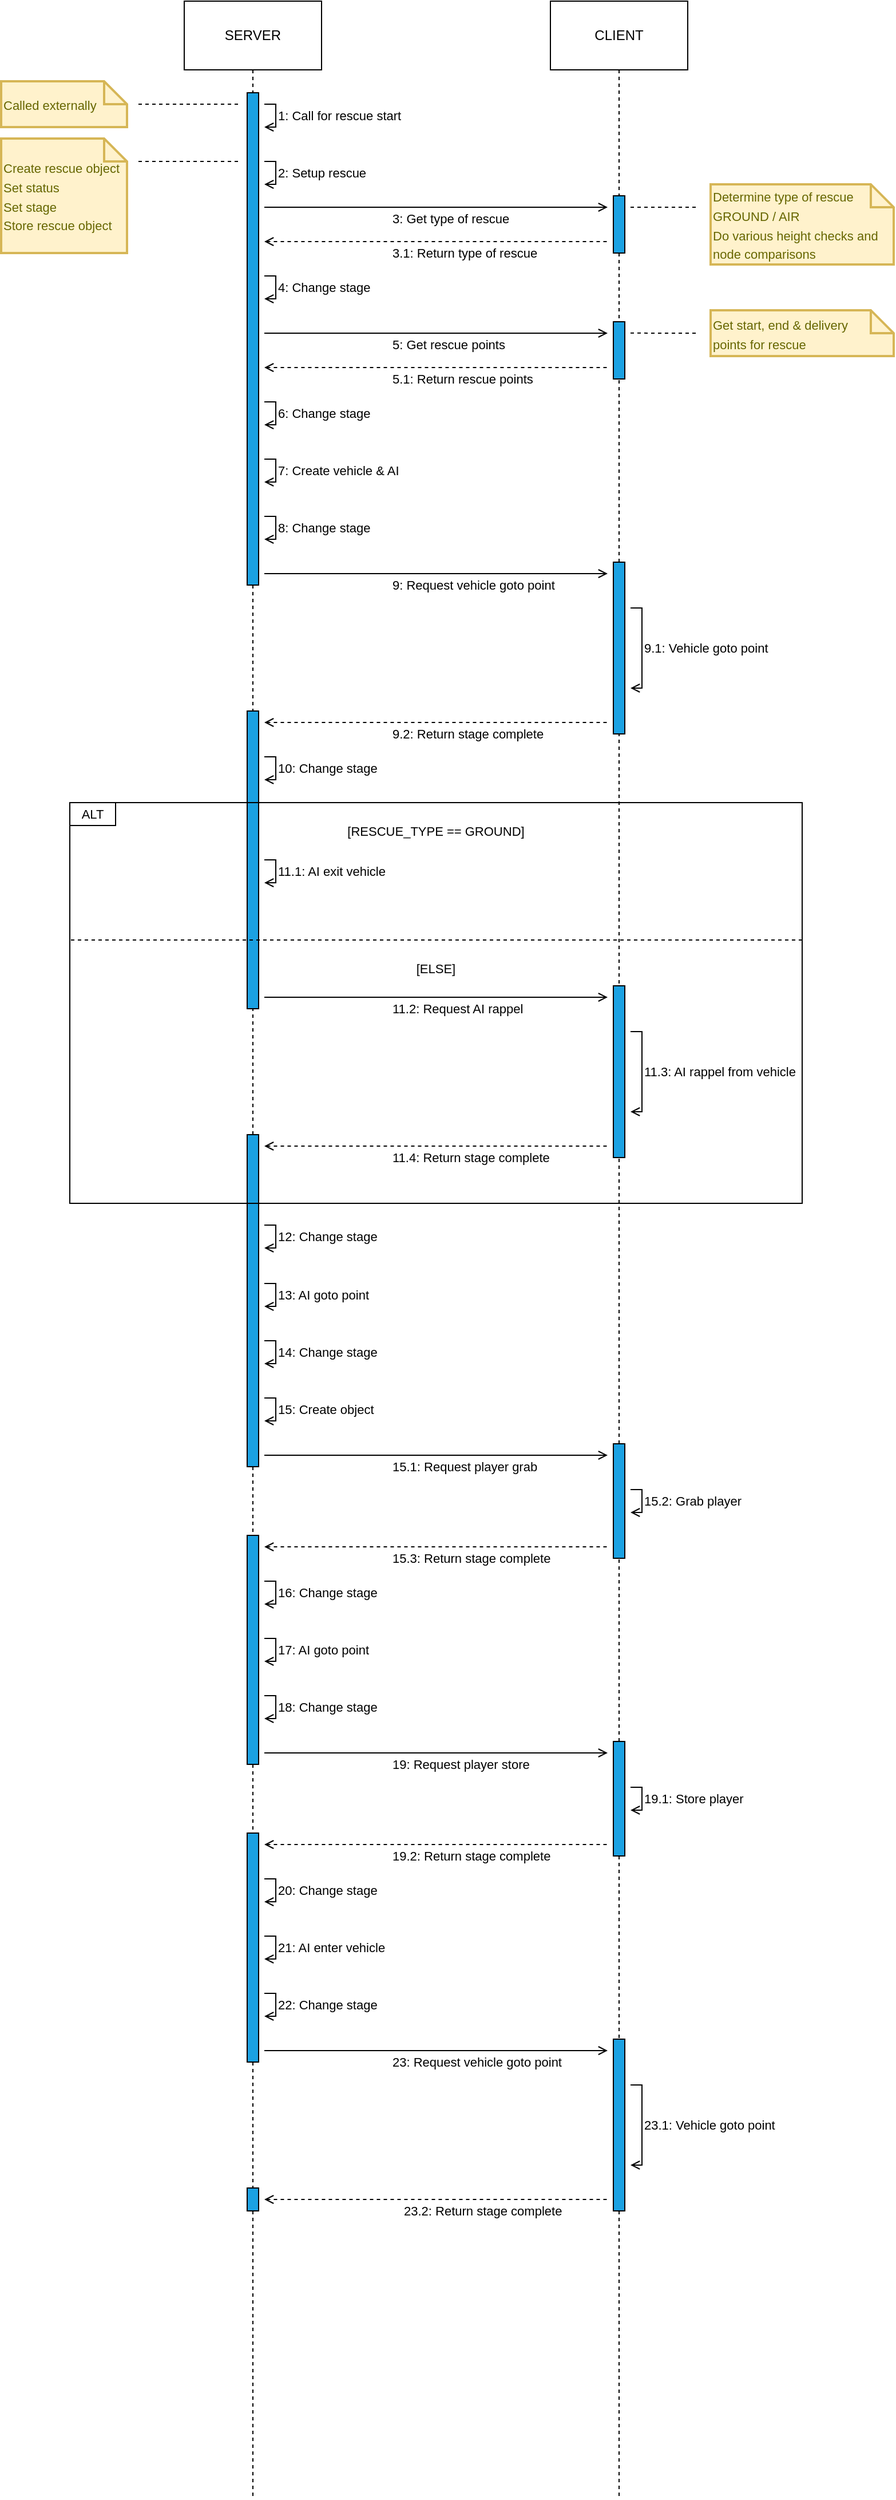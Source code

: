 <mxfile>
    <diagram id="-khxsQ8ibs5uv4q8_mbi" name="Page-1">
        <mxGraphModel dx="1090" dy="552" grid="1" gridSize="10" guides="1" tooltips="1" connect="1" arrows="1" fold="1" page="1" pageScale="1" pageWidth="827" pageHeight="1169" background="none" math="0" shadow="0">
            <root>
                <mxCell id="0"/>
                <mxCell id="1" parent="0"/>
                <mxCell id="5" value="SERVER" style="rounded=0;whiteSpace=wrap;html=1;" vertex="1" parent="1">
                    <mxGeometry x="180" y="80" width="120" height="60" as="geometry"/>
                </mxCell>
                <mxCell id="6" value="CLIENT" style="rounded=0;whiteSpace=wrap;html=1;" vertex="1" parent="1">
                    <mxGeometry x="500" y="80" width="120" height="60" as="geometry"/>
                </mxCell>
                <mxCell id="14" value="1: Call for rescue start" style="edgeStyle=none;jumpStyle=none;jumpSize=6;html=1;strokeWidth=1;rounded=0;endArrow=open;endFill=0;align=left;" edge="1" parent="1">
                    <mxGeometry x="0.002" relative="1" as="geometry">
                        <mxPoint x="250" y="170" as="sourcePoint"/>
                        <mxPoint x="250" y="190" as="targetPoint"/>
                        <Array as="points">
                            <mxPoint x="260" y="170"/>
                            <mxPoint x="260" y="190"/>
                        </Array>
                        <mxPoint as="offset"/>
                    </mxGeometry>
                </mxCell>
                <mxCell id="12" value="" style="rounded=0;whiteSpace=wrap;html=1;fillColor=#1ba1e2;fontColor=#ffffff;strokeColor=#000000;" vertex="1" parent="1">
                    <mxGeometry x="235" y="160" width="10" height="430" as="geometry"/>
                </mxCell>
                <mxCell id="16" value="" style="endArrow=none;dashed=1;html=1;strokeWidth=1;jumpStyle=none;jumpSize=6;exitX=0.5;exitY=1;exitDx=0;exitDy=0;startArrow=none;entryX=0.5;entryY=0;entryDx=0;entryDy=0;" edge="1" parent="1" source="5" target="12">
                    <mxGeometry width="50" height="50" relative="1" as="geometry">
                        <mxPoint x="89.89" y="150" as="sourcePoint"/>
                        <mxPoint x="100" y="160" as="targetPoint"/>
                    </mxGeometry>
                </mxCell>
                <mxCell id="17" value="" style="endArrow=none;dashed=1;html=1;strokeWidth=1;jumpStyle=none;jumpSize=6;exitX=0.5;exitY=1;exitDx=0;exitDy=0;startArrow=none;" edge="1" parent="1" source="38">
                    <mxGeometry width="50" height="50" relative="1" as="geometry">
                        <mxPoint x="559.76" y="190" as="sourcePoint"/>
                        <mxPoint x="560" y="710" as="targetPoint"/>
                    </mxGeometry>
                </mxCell>
                <mxCell id="20" style="edgeStyle=none;rounded=0;jumpStyle=none;jumpSize=6;html=1;dashed=1;endArrow=none;endFill=0;strokeWidth=1;" edge="1" parent="1">
                    <mxGeometry relative="1" as="geometry">
                        <mxPoint x="140" y="170" as="sourcePoint"/>
                        <mxPoint x="230" y="170" as="targetPoint"/>
                    </mxGeometry>
                </mxCell>
                <mxCell id="19" value="&lt;font style=&quot;font-size: 11px&quot;&gt;Called externally&lt;/font&gt;" style="shape=note;strokeWidth=2;fontSize=14;size=20;whiteSpace=wrap;html=1;fillColor=#fff2cc;strokeColor=#d6b656;fontColor=#666600;align=left;" vertex="1" parent="1">
                    <mxGeometry x="20" y="150" width="110" height="40" as="geometry"/>
                </mxCell>
                <mxCell id="21" value="&lt;span style=&quot;font-size: 11px&quot;&gt;Create rescue object&lt;br&gt;Set status&lt;br&gt;Set stage&lt;br&gt;Store rescue object&lt;br&gt;&lt;/span&gt;" style="shape=note;strokeWidth=2;fontSize=14;size=20;whiteSpace=wrap;html=1;fillColor=#fff2cc;strokeColor=#d6b656;fontColor=#666600;align=left;" vertex="1" parent="1">
                    <mxGeometry x="20" y="200" width="110" height="100" as="geometry"/>
                </mxCell>
                <mxCell id="22" style="edgeStyle=none;rounded=0;jumpStyle=none;jumpSize=6;html=1;dashed=1;endArrow=none;endFill=0;strokeWidth=1;" edge="1" parent="1">
                    <mxGeometry relative="1" as="geometry">
                        <mxPoint x="140" y="220" as="sourcePoint"/>
                        <mxPoint x="230" y="220" as="targetPoint"/>
                    </mxGeometry>
                </mxCell>
                <mxCell id="23" value="2: Setup rescue" style="edgeStyle=none;jumpStyle=none;jumpSize=6;html=1;strokeWidth=1;rounded=0;endArrow=open;endFill=0;align=left;" edge="1" parent="1">
                    <mxGeometry x="0.002" relative="1" as="geometry">
                        <mxPoint x="250" y="220" as="sourcePoint"/>
                        <mxPoint x="250" y="240" as="targetPoint"/>
                        <Array as="points">
                            <mxPoint x="260" y="220"/>
                            <mxPoint x="260" y="240"/>
                        </Array>
                        <mxPoint as="offset"/>
                    </mxGeometry>
                </mxCell>
                <mxCell id="24" value="" style="rounded=0;whiteSpace=wrap;html=1;fillColor=#1ba1e2;fontColor=#ffffff;strokeColor=#000000;" vertex="1" parent="1">
                    <mxGeometry x="555" y="250" width="10" height="50" as="geometry"/>
                </mxCell>
                <mxCell id="25" value="" style="endArrow=none;dashed=1;html=1;strokeWidth=1;jumpStyle=none;jumpSize=6;exitX=0.5;exitY=1;exitDx=0;exitDy=0;startArrow=none;" edge="1" parent="1" source="6" target="24">
                    <mxGeometry width="50" height="50" relative="1" as="geometry">
                        <mxPoint x="560" y="140.0" as="sourcePoint"/>
                        <mxPoint x="560" y="660" as="targetPoint"/>
                    </mxGeometry>
                </mxCell>
                <mxCell id="26" value="3: Get type of rescue" style="edgeStyle=none;jumpStyle=none;jumpSize=6;html=1;strokeWidth=1;rounded=0;endArrow=open;endFill=0;align=left;" edge="1" parent="1">
                    <mxGeometry x="-0.267" y="-10" relative="1" as="geometry">
                        <mxPoint x="250" y="260" as="sourcePoint"/>
                        <mxPoint x="550" y="260" as="targetPoint"/>
                        <Array as="points">
                            <mxPoint x="270" y="260"/>
                        </Array>
                        <mxPoint as="offset"/>
                    </mxGeometry>
                </mxCell>
                <mxCell id="28" value="3.1: Return type of rescue" style="edgeStyle=none;jumpStyle=none;jumpSize=6;html=1;strokeWidth=1;rounded=0;endArrow=none;endFill=0;align=left;startArrow=open;startFill=0;dashed=1;" edge="1" parent="1">
                    <mxGeometry x="-0.267" y="-10" relative="1" as="geometry">
                        <mxPoint x="250" y="290" as="sourcePoint"/>
                        <mxPoint x="550" y="290" as="targetPoint"/>
                        <Array as="points">
                            <mxPoint x="275" y="290"/>
                        </Array>
                        <mxPoint as="offset"/>
                    </mxGeometry>
                </mxCell>
                <mxCell id="30" value="" style="endArrow=none;dashed=1;html=1;strokeWidth=1;jumpStyle=none;jumpSize=6;startArrow=none;exitX=0.5;exitY=1;exitDx=0;exitDy=0;" edge="1" parent="1" source="108">
                    <mxGeometry width="50" height="50" relative="1" as="geometry">
                        <mxPoint x="240" y="1380" as="sourcePoint"/>
                        <mxPoint x="240" y="2260" as="targetPoint"/>
                    </mxGeometry>
                </mxCell>
                <mxCell id="31" value="4: Change stage" style="edgeStyle=none;jumpStyle=none;jumpSize=6;html=1;strokeWidth=1;rounded=0;endArrow=open;endFill=0;align=left;" edge="1" parent="1">
                    <mxGeometry relative="1" as="geometry">
                        <mxPoint x="250" y="320" as="sourcePoint"/>
                        <mxPoint x="250" y="340" as="targetPoint"/>
                        <Array as="points">
                            <mxPoint x="260" y="320"/>
                            <mxPoint x="260" y="340"/>
                        </Array>
                        <mxPoint as="offset"/>
                    </mxGeometry>
                </mxCell>
                <mxCell id="34" value="5: Get rescue points" style="edgeStyle=none;jumpStyle=none;jumpSize=6;html=1;strokeWidth=1;rounded=0;endArrow=open;endFill=0;align=left;" edge="1" parent="1">
                    <mxGeometry x="-0.267" y="-10" relative="1" as="geometry">
                        <mxPoint x="250.0" y="370" as="sourcePoint"/>
                        <mxPoint x="550" y="370" as="targetPoint"/>
                        <Array as="points">
                            <mxPoint x="270" y="370"/>
                        </Array>
                        <mxPoint as="offset"/>
                    </mxGeometry>
                </mxCell>
                <mxCell id="35" value="5.1: Return rescue points" style="edgeStyle=none;jumpStyle=none;jumpSize=6;html=1;strokeWidth=1;rounded=0;endArrow=none;endFill=0;align=left;startArrow=open;startFill=0;dashed=1;" edge="1" parent="1">
                    <mxGeometry x="-0.267" y="-10" relative="1" as="geometry">
                        <mxPoint x="250.0" y="400" as="sourcePoint"/>
                        <mxPoint x="550" y="400" as="targetPoint"/>
                        <Array as="points">
                            <mxPoint x="275" y="400"/>
                        </Array>
                        <mxPoint as="offset"/>
                    </mxGeometry>
                </mxCell>
                <mxCell id="36" value="6: Change stage" style="edgeStyle=none;jumpStyle=none;jumpSize=6;html=1;strokeWidth=1;rounded=0;endArrow=open;endFill=0;align=left;" edge="1" parent="1">
                    <mxGeometry relative="1" as="geometry">
                        <mxPoint x="250.0" y="430" as="sourcePoint"/>
                        <mxPoint x="250.0" y="450" as="targetPoint"/>
                        <Array as="points">
                            <mxPoint x="260" y="430"/>
                            <mxPoint x="260" y="450"/>
                        </Array>
                        <mxPoint as="offset"/>
                    </mxGeometry>
                </mxCell>
                <mxCell id="37" value="7: Create vehicle &amp;amp; AI" style="edgeStyle=none;jumpStyle=none;jumpSize=6;html=1;strokeWidth=1;rounded=0;endArrow=open;endFill=0;align=left;" edge="1" parent="1">
                    <mxGeometry relative="1" as="geometry">
                        <mxPoint x="250.0" y="480" as="sourcePoint"/>
                        <mxPoint x="250.0" y="500" as="targetPoint"/>
                        <Array as="points">
                            <mxPoint x="260" y="480"/>
                            <mxPoint x="260" y="500"/>
                        </Array>
                        <mxPoint as="offset"/>
                    </mxGeometry>
                </mxCell>
                <mxCell id="39" value="11.2: Request AI rappel" style="edgeStyle=none;jumpStyle=none;jumpSize=6;html=1;strokeWidth=1;rounded=0;endArrow=open;endFill=0;align=left;" edge="1" parent="1">
                    <mxGeometry x="-0.267" y="-10" relative="1" as="geometry">
                        <mxPoint x="250.0" y="950" as="sourcePoint"/>
                        <mxPoint x="550" y="950" as="targetPoint"/>
                        <Array as="points">
                            <mxPoint x="270" y="950"/>
                        </Array>
                        <mxPoint as="offset"/>
                    </mxGeometry>
                </mxCell>
                <mxCell id="38" value="" style="rounded=0;whiteSpace=wrap;html=1;fillColor=#1ba1e2;fontColor=#ffffff;strokeColor=#000000;" vertex="1" parent="1">
                    <mxGeometry x="555" y="570" width="10" height="150" as="geometry"/>
                </mxCell>
                <mxCell id="41" value="" style="endArrow=none;dashed=1;html=1;strokeWidth=1;jumpStyle=none;jumpSize=6;exitX=0.5;exitY=1;exitDx=0;exitDy=0;startArrow=none;entryX=0.5;entryY=0;entryDx=0;entryDy=0;" edge="1" parent="1" source="24" target="32">
                    <mxGeometry width="50" height="50" relative="1" as="geometry">
                        <mxPoint x="560" y="300" as="sourcePoint"/>
                        <mxPoint x="560" y="350" as="targetPoint"/>
                    </mxGeometry>
                </mxCell>
                <mxCell id="46" value="8: Change stage" style="edgeStyle=none;jumpStyle=none;jumpSize=6;html=1;strokeWidth=1;rounded=0;endArrow=open;endFill=0;align=left;" edge="1" parent="1">
                    <mxGeometry relative="1" as="geometry">
                        <mxPoint x="250.0" y="530" as="sourcePoint"/>
                        <mxPoint x="250.0" y="550" as="targetPoint"/>
                        <Array as="points">
                            <mxPoint x="260" y="530"/>
                            <mxPoint x="260" y="550"/>
                        </Array>
                        <mxPoint as="offset"/>
                    </mxGeometry>
                </mxCell>
                <mxCell id="32" value="" style="rounded=0;whiteSpace=wrap;html=1;fillColor=#1ba1e2;fontColor=#ffffff;strokeColor=#000000;" vertex="1" parent="1">
                    <mxGeometry x="555" y="360" width="10" height="50" as="geometry"/>
                </mxCell>
                <mxCell id="48" value="" style="endArrow=none;dashed=1;html=1;strokeWidth=1;jumpStyle=none;jumpSize=6;startArrow=none;entryX=0.5;entryY=1;entryDx=0;entryDy=0;exitX=0.5;exitY=0;exitDx=0;exitDy=0;" edge="1" parent="1" source="38" target="32">
                    <mxGeometry width="50" height="50" relative="1" as="geometry">
                        <mxPoint x="560" y="520" as="sourcePoint"/>
                        <mxPoint x="570" y="370" as="targetPoint"/>
                    </mxGeometry>
                </mxCell>
                <mxCell id="49" value="9.1: Vehicle goto point" style="edgeStyle=none;jumpStyle=none;jumpSize=6;html=1;strokeWidth=1;rounded=0;endArrow=open;endFill=0;align=left;" edge="1" parent="1">
                    <mxGeometry relative="1" as="geometry">
                        <mxPoint x="570" y="610" as="sourcePoint"/>
                        <mxPoint x="570" y="680" as="targetPoint"/>
                        <Array as="points">
                            <mxPoint x="580" y="610"/>
                            <mxPoint x="580" y="680"/>
                        </Array>
                        <mxPoint as="offset"/>
                    </mxGeometry>
                </mxCell>
                <mxCell id="50" value="9.2: Return stage complete" style="edgeStyle=none;jumpStyle=none;jumpSize=6;html=1;strokeWidth=1;rounded=0;endArrow=none;endFill=0;align=left;startArrow=open;startFill=0;dashed=1;" edge="1" parent="1">
                    <mxGeometry x="-0.267" y="-10" relative="1" as="geometry">
                        <mxPoint x="250" y="710" as="sourcePoint"/>
                        <mxPoint x="550" y="710" as="targetPoint"/>
                        <Array as="points"/>
                        <mxPoint as="offset"/>
                    </mxGeometry>
                </mxCell>
                <mxCell id="51" value="" style="endArrow=none;dashed=1;html=1;strokeWidth=1;jumpStyle=none;jumpSize=6;startArrow=none;entryX=0.5;entryY=1;entryDx=0;entryDy=0;" edge="1" parent="1" source="75" target="38">
                    <mxGeometry width="50" height="50" relative="1" as="geometry">
                        <mxPoint x="560" y="1540" as="sourcePoint"/>
                        <mxPoint x="540" y="760" as="targetPoint"/>
                    </mxGeometry>
                </mxCell>
                <mxCell id="53" value="" style="endArrow=none;dashed=1;html=1;strokeWidth=1;jumpStyle=none;jumpSize=6;exitX=0.5;exitY=1;exitDx=0;exitDy=0;startArrow=none;" edge="1" parent="1" source="12" target="52">
                    <mxGeometry width="50" height="50" relative="1" as="geometry">
                        <mxPoint x="240" y="590" as="sourcePoint"/>
                        <mxPoint x="240" y="980" as="targetPoint"/>
                    </mxGeometry>
                </mxCell>
                <mxCell id="54" value="10: Change stage" style="edgeStyle=none;jumpStyle=none;jumpSize=6;html=1;strokeWidth=1;rounded=0;endArrow=open;endFill=0;align=left;" edge="1" parent="1">
                    <mxGeometry relative="1" as="geometry">
                        <mxPoint x="250.0" y="740.0" as="sourcePoint"/>
                        <mxPoint x="250.0" y="760.0" as="targetPoint"/>
                        <Array as="points">
                            <mxPoint x="260" y="740"/>
                            <mxPoint x="260" y="760"/>
                        </Array>
                        <mxPoint as="offset"/>
                    </mxGeometry>
                </mxCell>
                <mxCell id="55" value="11.1: AI exit vehicle" style="edgeStyle=none;jumpStyle=none;jumpSize=6;html=1;strokeWidth=1;rounded=0;endArrow=open;endFill=0;align=left;" edge="1" parent="1">
                    <mxGeometry relative="1" as="geometry">
                        <mxPoint x="250.0" y="830.0" as="sourcePoint"/>
                        <mxPoint x="250.0" y="850.0" as="targetPoint"/>
                        <Array as="points">
                            <mxPoint x="260" y="830"/>
                            <mxPoint x="260" y="850"/>
                        </Array>
                        <mxPoint as="offset"/>
                    </mxGeometry>
                </mxCell>
                <mxCell id="62" value="[RESCUE_TYPE == GROUND]" style="text;html=1;strokeColor=none;fillColor=none;align=center;verticalAlign=middle;whiteSpace=wrap;rounded=0;fontSize=11;" vertex="1" parent="1">
                    <mxGeometry x="320" y="790" width="160" height="30" as="geometry"/>
                </mxCell>
                <mxCell id="63" value="[ELSE]" style="text;html=1;strokeColor=none;fillColor=none;align=center;verticalAlign=middle;whiteSpace=wrap;rounded=0;fontSize=11;" vertex="1" parent="1">
                    <mxGeometry x="320" y="910" width="160" height="30" as="geometry"/>
                </mxCell>
                <mxCell id="64" value="9: Request vehicle goto point" style="edgeStyle=none;jumpStyle=none;jumpSize=6;html=1;strokeWidth=1;rounded=0;endArrow=open;endFill=0;align=left;" edge="1" parent="1">
                    <mxGeometry x="-0.267" y="-10" relative="1" as="geometry">
                        <mxPoint x="250" y="580" as="sourcePoint"/>
                        <mxPoint x="550" y="580" as="targetPoint"/>
                        <Array as="points">
                            <mxPoint x="270" y="580"/>
                        </Array>
                        <mxPoint as="offset"/>
                    </mxGeometry>
                </mxCell>
                <mxCell id="65" value="" style="rounded=0;whiteSpace=wrap;html=1;fillColor=#1ba1e2;fontColor=#ffffff;strokeColor=#000000;" vertex="1" parent="1">
                    <mxGeometry x="555" y="940" width="10" height="150" as="geometry"/>
                </mxCell>
                <mxCell id="66" value="11.3: AI rappel from vehicle" style="edgeStyle=none;jumpStyle=none;jumpSize=6;html=1;strokeWidth=1;rounded=0;endArrow=open;endFill=0;align=left;" edge="1" parent="1">
                    <mxGeometry relative="1" as="geometry">
                        <mxPoint x="570" y="980" as="sourcePoint"/>
                        <mxPoint x="570" y="1050" as="targetPoint"/>
                        <Array as="points">
                            <mxPoint x="580" y="980"/>
                            <mxPoint x="580" y="1050"/>
                        </Array>
                        <mxPoint as="offset"/>
                    </mxGeometry>
                </mxCell>
                <mxCell id="67" value="11.4: Return stage complete" style="edgeStyle=none;jumpStyle=none;jumpSize=6;html=1;strokeWidth=1;rounded=0;endArrow=none;endFill=0;align=left;startArrow=open;startFill=0;dashed=1;" edge="1" parent="1">
                    <mxGeometry x="-0.267" y="-10" relative="1" as="geometry">
                        <mxPoint x="250" y="1080" as="sourcePoint"/>
                        <mxPoint x="550" y="1080" as="targetPoint"/>
                        <Array as="points"/>
                        <mxPoint as="offset"/>
                    </mxGeometry>
                </mxCell>
                <mxCell id="68" value="12: Change stage" style="edgeStyle=none;jumpStyle=none;jumpSize=6;html=1;strokeWidth=1;rounded=0;endArrow=open;endFill=0;align=left;" edge="1" parent="1">
                    <mxGeometry relative="1" as="geometry">
                        <mxPoint x="250.0" y="1149" as="sourcePoint"/>
                        <mxPoint x="250.0" y="1169" as="targetPoint"/>
                        <Array as="points">
                            <mxPoint x="260" y="1149"/>
                            <mxPoint x="260" y="1169"/>
                        </Array>
                        <mxPoint as="offset"/>
                    </mxGeometry>
                </mxCell>
                <mxCell id="71" value="13: AI goto point" style="edgeStyle=none;jumpStyle=none;jumpSize=6;html=1;strokeWidth=1;rounded=0;endArrow=open;endFill=0;align=left;" edge="1" parent="1">
                    <mxGeometry relative="1" as="geometry">
                        <mxPoint x="250.0" y="1200" as="sourcePoint"/>
                        <mxPoint x="250.0" y="1220" as="targetPoint"/>
                        <Array as="points">
                            <mxPoint x="260" y="1200"/>
                            <mxPoint x="260" y="1220"/>
                        </Array>
                        <mxPoint as="offset"/>
                    </mxGeometry>
                </mxCell>
                <mxCell id="72" value="14: Change stage" style="edgeStyle=none;jumpStyle=none;jumpSize=6;html=1;strokeWidth=1;rounded=0;endArrow=open;endFill=0;align=left;" edge="1" parent="1">
                    <mxGeometry relative="1" as="geometry">
                        <mxPoint x="250.0" y="1250" as="sourcePoint"/>
                        <mxPoint x="250.0" y="1270" as="targetPoint"/>
                        <Array as="points">
                            <mxPoint x="260" y="1250"/>
                            <mxPoint x="260" y="1270"/>
                        </Array>
                        <mxPoint as="offset"/>
                    </mxGeometry>
                </mxCell>
                <mxCell id="73" value="15: Create object" style="edgeStyle=none;jumpStyle=none;jumpSize=6;html=1;strokeWidth=1;rounded=0;endArrow=open;endFill=0;align=left;" edge="1" parent="1">
                    <mxGeometry relative="1" as="geometry">
                        <mxPoint x="250.0" y="1300" as="sourcePoint"/>
                        <mxPoint x="250.0" y="1320" as="targetPoint"/>
                        <Array as="points">
                            <mxPoint x="260" y="1300"/>
                            <mxPoint x="260" y="1320"/>
                        </Array>
                        <mxPoint as="offset"/>
                    </mxGeometry>
                </mxCell>
                <mxCell id="74" value="15.1: Request player grab" style="edgeStyle=none;jumpStyle=none;jumpSize=6;html=1;strokeWidth=1;rounded=0;endArrow=open;endFill=0;align=left;" edge="1" parent="1">
                    <mxGeometry x="-0.267" y="-10" relative="1" as="geometry">
                        <mxPoint x="250.0" y="1350" as="sourcePoint"/>
                        <mxPoint x="550" y="1350" as="targetPoint"/>
                        <Array as="points">
                            <mxPoint x="270" y="1350"/>
                        </Array>
                        <mxPoint as="offset"/>
                    </mxGeometry>
                </mxCell>
                <mxCell id="76" value="" style="rounded=0;whiteSpace=wrap;html=1;fillColor=#1ba1e2;fontColor=#ffffff;strokeColor=#000000;" vertex="1" parent="1">
                    <mxGeometry x="235" y="1070" width="10" height="290" as="geometry"/>
                </mxCell>
                <mxCell id="77" value="" style="endArrow=none;dashed=1;html=1;strokeWidth=1;jumpStyle=none;jumpSize=6;startArrow=none;entryX=0.5;entryY=1;entryDx=0;entryDy=0;exitX=0.5;exitY=0;exitDx=0;exitDy=0;" edge="1" parent="1" source="76" target="52">
                    <mxGeometry width="50" height="50" relative="1" as="geometry">
                        <mxPoint x="170" y="980" as="sourcePoint"/>
                        <mxPoint x="770" y="1040" as="targetPoint"/>
                    </mxGeometry>
                </mxCell>
                <mxCell id="52" value="" style="rounded=0;whiteSpace=wrap;html=1;fillColor=#1ba1e2;fontColor=#ffffff;strokeColor=#000000;" vertex="1" parent="1">
                    <mxGeometry x="235" y="700" width="10" height="260" as="geometry"/>
                </mxCell>
                <mxCell id="79" value="15.2: Grab player" style="edgeStyle=none;jumpStyle=none;jumpSize=6;html=1;strokeWidth=1;rounded=0;endArrow=open;endFill=0;align=left;" edge="1" parent="1">
                    <mxGeometry relative="1" as="geometry">
                        <mxPoint x="570" y="1380" as="sourcePoint"/>
                        <mxPoint x="570" y="1400" as="targetPoint"/>
                        <Array as="points">
                            <mxPoint x="580" y="1380"/>
                            <mxPoint x="580" y="1400"/>
                        </Array>
                        <mxPoint as="offset"/>
                    </mxGeometry>
                </mxCell>
                <mxCell id="75" value="" style="rounded=0;whiteSpace=wrap;html=1;fillColor=#1ba1e2;fontColor=#ffffff;strokeColor=#000000;" vertex="1" parent="1">
                    <mxGeometry x="555" y="1340" width="10" height="100" as="geometry"/>
                </mxCell>
                <mxCell id="80" value="" style="endArrow=none;dashed=1;html=1;strokeWidth=1;jumpStyle=none;jumpSize=6;startArrow=none;entryX=0.5;entryY=1;entryDx=0;entryDy=0;" edge="1" parent="1" source="92" target="75">
                    <mxGeometry width="50" height="50" relative="1" as="geometry">
                        <mxPoint x="560" y="1700" as="sourcePoint"/>
                        <mxPoint x="560" y="720" as="targetPoint"/>
                    </mxGeometry>
                </mxCell>
                <mxCell id="81" value="15.3: Return stage complete" style="edgeStyle=none;jumpStyle=none;jumpSize=6;html=1;strokeWidth=1;rounded=0;endArrow=none;endFill=0;align=left;startArrow=open;startFill=0;dashed=1;" edge="1" parent="1">
                    <mxGeometry x="-0.267" y="-10" relative="1" as="geometry">
                        <mxPoint x="250" y="1430" as="sourcePoint"/>
                        <mxPoint x="550" y="1430" as="targetPoint"/>
                        <Array as="points"/>
                        <mxPoint as="offset"/>
                    </mxGeometry>
                </mxCell>
                <mxCell id="82" value="" style="rounded=0;whiteSpace=wrap;html=1;fillColor=#1ba1e2;fontColor=#ffffff;strokeColor=#000000;" vertex="1" parent="1">
                    <mxGeometry x="235" y="1420" width="10" height="200" as="geometry"/>
                </mxCell>
                <mxCell id="83" value="" style="endArrow=none;dashed=1;html=1;strokeWidth=1;jumpStyle=none;jumpSize=6;startArrow=none;exitX=0.5;exitY=1;exitDx=0;exitDy=0;" edge="1" parent="1" source="76" target="82">
                    <mxGeometry width="50" height="50" relative="1" as="geometry">
                        <mxPoint x="240" y="1360" as="sourcePoint"/>
                        <mxPoint x="240" y="1540.0" as="targetPoint"/>
                    </mxGeometry>
                </mxCell>
                <mxCell id="86" value="16: Change stage" style="edgeStyle=none;jumpStyle=none;jumpSize=6;html=1;strokeWidth=1;rounded=0;endArrow=open;endFill=0;align=left;" edge="1" parent="1">
                    <mxGeometry relative="1" as="geometry">
                        <mxPoint x="250.0" y="1460" as="sourcePoint"/>
                        <mxPoint x="250.0" y="1480" as="targetPoint"/>
                        <Array as="points">
                            <mxPoint x="260" y="1460"/>
                            <mxPoint x="260" y="1480"/>
                        </Array>
                        <mxPoint as="offset"/>
                    </mxGeometry>
                </mxCell>
                <mxCell id="87" value="17: AI goto point" style="edgeStyle=none;jumpStyle=none;jumpSize=6;html=1;strokeWidth=1;rounded=0;endArrow=open;endFill=0;align=left;" edge="1" parent="1">
                    <mxGeometry relative="1" as="geometry">
                        <mxPoint x="250.0" y="1510" as="sourcePoint"/>
                        <mxPoint x="250.0" y="1530" as="targetPoint"/>
                        <Array as="points">
                            <mxPoint x="260" y="1510"/>
                            <mxPoint x="260" y="1530"/>
                        </Array>
                        <mxPoint as="offset"/>
                    </mxGeometry>
                </mxCell>
                <mxCell id="88" value="18: Change stage" style="edgeStyle=none;jumpStyle=none;jumpSize=6;html=1;strokeWidth=1;rounded=0;endArrow=open;endFill=0;align=left;" edge="1" parent="1">
                    <mxGeometry relative="1" as="geometry">
                        <mxPoint x="250.0" y="1560" as="sourcePoint"/>
                        <mxPoint x="250.0" y="1580" as="targetPoint"/>
                        <Array as="points">
                            <mxPoint x="260" y="1560"/>
                            <mxPoint x="260" y="1580"/>
                        </Array>
                        <mxPoint as="offset"/>
                    </mxGeometry>
                </mxCell>
                <mxCell id="90" value="19: Request player store" style="edgeStyle=none;jumpStyle=none;jumpSize=6;html=1;strokeWidth=1;rounded=0;endArrow=open;endFill=0;align=left;" edge="1" parent="1">
                    <mxGeometry x="-0.267" y="-10" relative="1" as="geometry">
                        <mxPoint x="250" y="1610" as="sourcePoint"/>
                        <mxPoint x="550" y="1610" as="targetPoint"/>
                        <Array as="points">
                            <mxPoint x="270" y="1610"/>
                        </Array>
                        <mxPoint as="offset"/>
                    </mxGeometry>
                </mxCell>
                <mxCell id="91" value="19.1: Store player" style="edgeStyle=none;jumpStyle=none;jumpSize=6;html=1;strokeWidth=1;rounded=0;endArrow=open;endFill=0;align=left;" edge="1" parent="1">
                    <mxGeometry relative="1" as="geometry">
                        <mxPoint x="570" y="1640" as="sourcePoint"/>
                        <mxPoint x="570" y="1660" as="targetPoint"/>
                        <Array as="points">
                            <mxPoint x="580" y="1640"/>
                            <mxPoint x="580" y="1660"/>
                        </Array>
                        <mxPoint as="offset"/>
                    </mxGeometry>
                </mxCell>
                <mxCell id="93" value="19.2: Return stage complete" style="edgeStyle=none;jumpStyle=none;jumpSize=6;html=1;strokeWidth=1;rounded=0;endArrow=none;endFill=0;align=left;startArrow=open;startFill=0;dashed=1;" edge="1" parent="1">
                    <mxGeometry x="-0.267" y="-10" relative="1" as="geometry">
                        <mxPoint x="250" y="1690" as="sourcePoint"/>
                        <mxPoint x="550" y="1690" as="targetPoint"/>
                        <Array as="points"/>
                        <mxPoint as="offset"/>
                    </mxGeometry>
                </mxCell>
                <mxCell id="92" value="" style="rounded=0;whiteSpace=wrap;html=1;fillColor=#1ba1e2;fontColor=#ffffff;strokeColor=#000000;" vertex="1" parent="1">
                    <mxGeometry x="555" y="1600" width="10" height="100" as="geometry"/>
                </mxCell>
                <mxCell id="95" value="" style="endArrow=none;dashed=1;html=1;strokeWidth=1;jumpStyle=none;jumpSize=6;startArrow=none;entryX=0.5;entryY=1;entryDx=0;entryDy=0;" edge="1" parent="1" target="92">
                    <mxGeometry width="50" height="50" relative="1" as="geometry">
                        <mxPoint x="560.0" y="1700" as="sourcePoint"/>
                        <mxPoint x="560.0" y="1440" as="targetPoint"/>
                    </mxGeometry>
                </mxCell>
                <mxCell id="96" value="" style="endArrow=none;dashed=1;html=1;strokeWidth=1;jumpStyle=none;jumpSize=6;startArrow=none;exitX=0.5;exitY=1;exitDx=0;exitDy=0;" edge="1" parent="1" source="101">
                    <mxGeometry width="50" height="50" relative="1" as="geometry">
                        <mxPoint x="250" y="1630" as="sourcePoint"/>
                        <mxPoint x="560" y="2260" as="targetPoint"/>
                    </mxGeometry>
                </mxCell>
                <mxCell id="94" value="" style="rounded=0;whiteSpace=wrap;html=1;fillColor=#1ba1e2;fontColor=#ffffff;strokeColor=#000000;" vertex="1" parent="1">
                    <mxGeometry x="235" y="1680" width="10" height="200" as="geometry"/>
                </mxCell>
                <mxCell id="97" value="" style="endArrow=none;dashed=1;html=1;strokeWidth=1;jumpStyle=none;jumpSize=6;startArrow=none;exitX=0.5;exitY=1;exitDx=0;exitDy=0;" edge="1" parent="1" source="82" target="94">
                    <mxGeometry width="50" height="50" relative="1" as="geometry">
                        <mxPoint x="240" y="1620" as="sourcePoint"/>
                        <mxPoint x="240" y="1940" as="targetPoint"/>
                    </mxGeometry>
                </mxCell>
                <mxCell id="98" value="20: Change stage" style="edgeStyle=none;jumpStyle=none;jumpSize=6;html=1;strokeWidth=1;rounded=0;endArrow=open;endFill=0;align=left;" edge="1" parent="1">
                    <mxGeometry relative="1" as="geometry">
                        <mxPoint x="250.0" y="1720.0" as="sourcePoint"/>
                        <mxPoint x="250.0" y="1740.0" as="targetPoint"/>
                        <Array as="points">
                            <mxPoint x="260" y="1720"/>
                            <mxPoint x="260" y="1740"/>
                        </Array>
                        <mxPoint as="offset"/>
                    </mxGeometry>
                </mxCell>
                <mxCell id="99" value="21: AI enter vehicle" style="edgeStyle=none;jumpStyle=none;jumpSize=6;html=1;strokeWidth=1;rounded=0;endArrow=open;endFill=0;align=left;" edge="1" parent="1">
                    <mxGeometry relative="1" as="geometry">
                        <mxPoint x="250.0" y="1770" as="sourcePoint"/>
                        <mxPoint x="250.0" y="1790" as="targetPoint"/>
                        <Array as="points">
                            <mxPoint x="260" y="1770"/>
                            <mxPoint x="260" y="1790"/>
                        </Array>
                        <mxPoint as="offset"/>
                    </mxGeometry>
                </mxCell>
                <mxCell id="102" value="23.1: Vehicle goto point" style="edgeStyle=none;jumpStyle=none;jumpSize=6;html=1;strokeWidth=1;rounded=0;endArrow=open;endFill=0;align=left;" edge="1" parent="1">
                    <mxGeometry relative="1" as="geometry">
                        <mxPoint x="570" y="1900" as="sourcePoint"/>
                        <mxPoint x="570" y="1970" as="targetPoint"/>
                        <Array as="points">
                            <mxPoint x="580" y="1900"/>
                            <mxPoint x="580" y="1970"/>
                        </Array>
                        <mxPoint as="offset"/>
                    </mxGeometry>
                </mxCell>
                <mxCell id="103" value="23.2: Return stage complete" style="edgeStyle=none;jumpStyle=none;jumpSize=6;html=1;strokeWidth=1;rounded=0;endArrow=none;endFill=0;align=left;startArrow=open;startFill=0;dashed=1;" edge="1" parent="1">
                    <mxGeometry x="-0.2" y="-10" relative="1" as="geometry">
                        <mxPoint x="250" y="2000" as="sourcePoint"/>
                        <mxPoint x="550" y="2000" as="targetPoint"/>
                        <Array as="points"/>
                        <mxPoint as="offset"/>
                    </mxGeometry>
                </mxCell>
                <mxCell id="104" value="23: Request vehicle goto point" style="edgeStyle=none;jumpStyle=none;jumpSize=6;html=1;strokeWidth=1;rounded=0;endArrow=open;endFill=0;align=left;" edge="1" parent="1">
                    <mxGeometry x="-0.267" y="-10" relative="1" as="geometry">
                        <mxPoint x="250" y="1870" as="sourcePoint"/>
                        <mxPoint x="550" y="1870" as="targetPoint"/>
                        <Array as="points">
                            <mxPoint x="270" y="1870"/>
                        </Array>
                        <mxPoint as="offset"/>
                    </mxGeometry>
                </mxCell>
                <mxCell id="101" value="" style="rounded=0;whiteSpace=wrap;html=1;fillColor=#1ba1e2;fontColor=#ffffff;strokeColor=#000000;" vertex="1" parent="1">
                    <mxGeometry x="555" y="1860" width="10" height="150" as="geometry"/>
                </mxCell>
                <mxCell id="105" value="" style="endArrow=none;dashed=1;html=1;strokeWidth=1;jumpStyle=none;jumpSize=6;startArrow=none;exitX=0.5;exitY=1;exitDx=0;exitDy=0;" edge="1" parent="1" source="92" target="101">
                    <mxGeometry width="50" height="50" relative="1" as="geometry">
                        <mxPoint x="560" y="1700" as="sourcePoint"/>
                        <mxPoint x="560" y="2260" as="targetPoint"/>
                    </mxGeometry>
                </mxCell>
                <mxCell id="107" value="22: Change stage" style="edgeStyle=none;jumpStyle=none;jumpSize=6;html=1;strokeWidth=1;rounded=0;endArrow=open;endFill=0;align=left;" edge="1" parent="1">
                    <mxGeometry relative="1" as="geometry">
                        <mxPoint x="250.0" y="1820" as="sourcePoint"/>
                        <mxPoint x="250.0" y="1840" as="targetPoint"/>
                        <Array as="points">
                            <mxPoint x="260" y="1820"/>
                            <mxPoint x="260" y="1840"/>
                        </Array>
                        <mxPoint as="offset"/>
                    </mxGeometry>
                </mxCell>
                <mxCell id="108" value="" style="rounded=0;whiteSpace=wrap;html=1;fillColor=#1ba1e2;fontColor=#ffffff;strokeColor=#000000;" vertex="1" parent="1">
                    <mxGeometry x="235" y="1990" width="10" height="20" as="geometry"/>
                </mxCell>
                <mxCell id="109" value="" style="endArrow=none;dashed=1;html=1;strokeWidth=1;jumpStyle=none;jumpSize=6;startArrow=none;exitX=0.5;exitY=1;exitDx=0;exitDy=0;" edge="1" parent="1" source="94" target="108">
                    <mxGeometry width="50" height="50" relative="1" as="geometry">
                        <mxPoint x="240" y="1880" as="sourcePoint"/>
                        <mxPoint x="240" y="2260" as="targetPoint"/>
                    </mxGeometry>
                </mxCell>
                <mxCell id="110" value="&lt;span style=&quot;font-size: 11px&quot;&gt;Determine type of rescue&lt;br&gt;GROUND / AIR&lt;br&gt;Do various height checks and&lt;br&gt;node comparisons&lt;br&gt;&lt;/span&gt;" style="shape=note;strokeWidth=2;fontSize=14;size=20;whiteSpace=wrap;html=1;fillColor=#fff2cc;strokeColor=#d6b656;fontColor=#666600;align=left;" vertex="1" parent="1">
                    <mxGeometry x="640" y="240" width="160" height="70" as="geometry"/>
                </mxCell>
                <mxCell id="111" value="&lt;span style=&quot;font-size: 11px&quot;&gt;Get start, end &amp;amp; delivery &lt;br&gt;points for rescue&lt;br&gt;&lt;/span&gt;" style="shape=note;strokeWidth=2;fontSize=14;size=20;whiteSpace=wrap;html=1;fillColor=#fff2cc;strokeColor=#d6b656;fontColor=#666600;align=left;" vertex="1" parent="1">
                    <mxGeometry x="640" y="350" width="160" height="40" as="geometry"/>
                </mxCell>
                <mxCell id="112" style="edgeStyle=none;rounded=0;jumpStyle=none;jumpSize=6;html=1;dashed=1;endArrow=none;endFill=0;strokeWidth=1;" edge="1" parent="1">
                    <mxGeometry relative="1" as="geometry">
                        <mxPoint x="570" y="260" as="sourcePoint"/>
                        <mxPoint x="630" y="260" as="targetPoint"/>
                    </mxGeometry>
                </mxCell>
                <mxCell id="113" style="edgeStyle=none;rounded=0;jumpStyle=none;jumpSize=6;html=1;dashed=1;endArrow=none;endFill=0;strokeWidth=1;" edge="1" parent="1">
                    <mxGeometry relative="1" as="geometry">
                        <mxPoint x="570" y="369.92" as="sourcePoint"/>
                        <mxPoint x="630" y="370" as="targetPoint"/>
                    </mxGeometry>
                </mxCell>
                <mxCell id="118" value="" style="group" vertex="1" connectable="0" parent="1">
                    <mxGeometry x="80" y="780" width="640" height="350" as="geometry"/>
                </mxCell>
                <mxCell id="114" value="" style="rounded=0;whiteSpace=wrap;html=1;fontSize=11;strokeColor=#000000;fillColor=none;" vertex="1" parent="118">
                    <mxGeometry width="640" height="350" as="geometry"/>
                </mxCell>
                <mxCell id="115" value="ALT" style="rounded=0;whiteSpace=wrap;html=1;fontSize=11;strokeColor=#000000;fillColor=none;" vertex="1" parent="118">
                    <mxGeometry width="40" height="20" as="geometry"/>
                </mxCell>
                <mxCell id="117" value="" style="endArrow=none;dashed=1;html=1;strokeWidth=1;jumpStyle=none;jumpSize=6;startArrow=none;" edge="1" parent="118">
                    <mxGeometry width="50" height="50" relative="1" as="geometry">
                        <mxPoint x="640" y="120" as="sourcePoint"/>
                        <mxPoint y="120" as="targetPoint"/>
                    </mxGeometry>
                </mxCell>
            </root>
        </mxGraphModel>
    </diagram>
</mxfile>